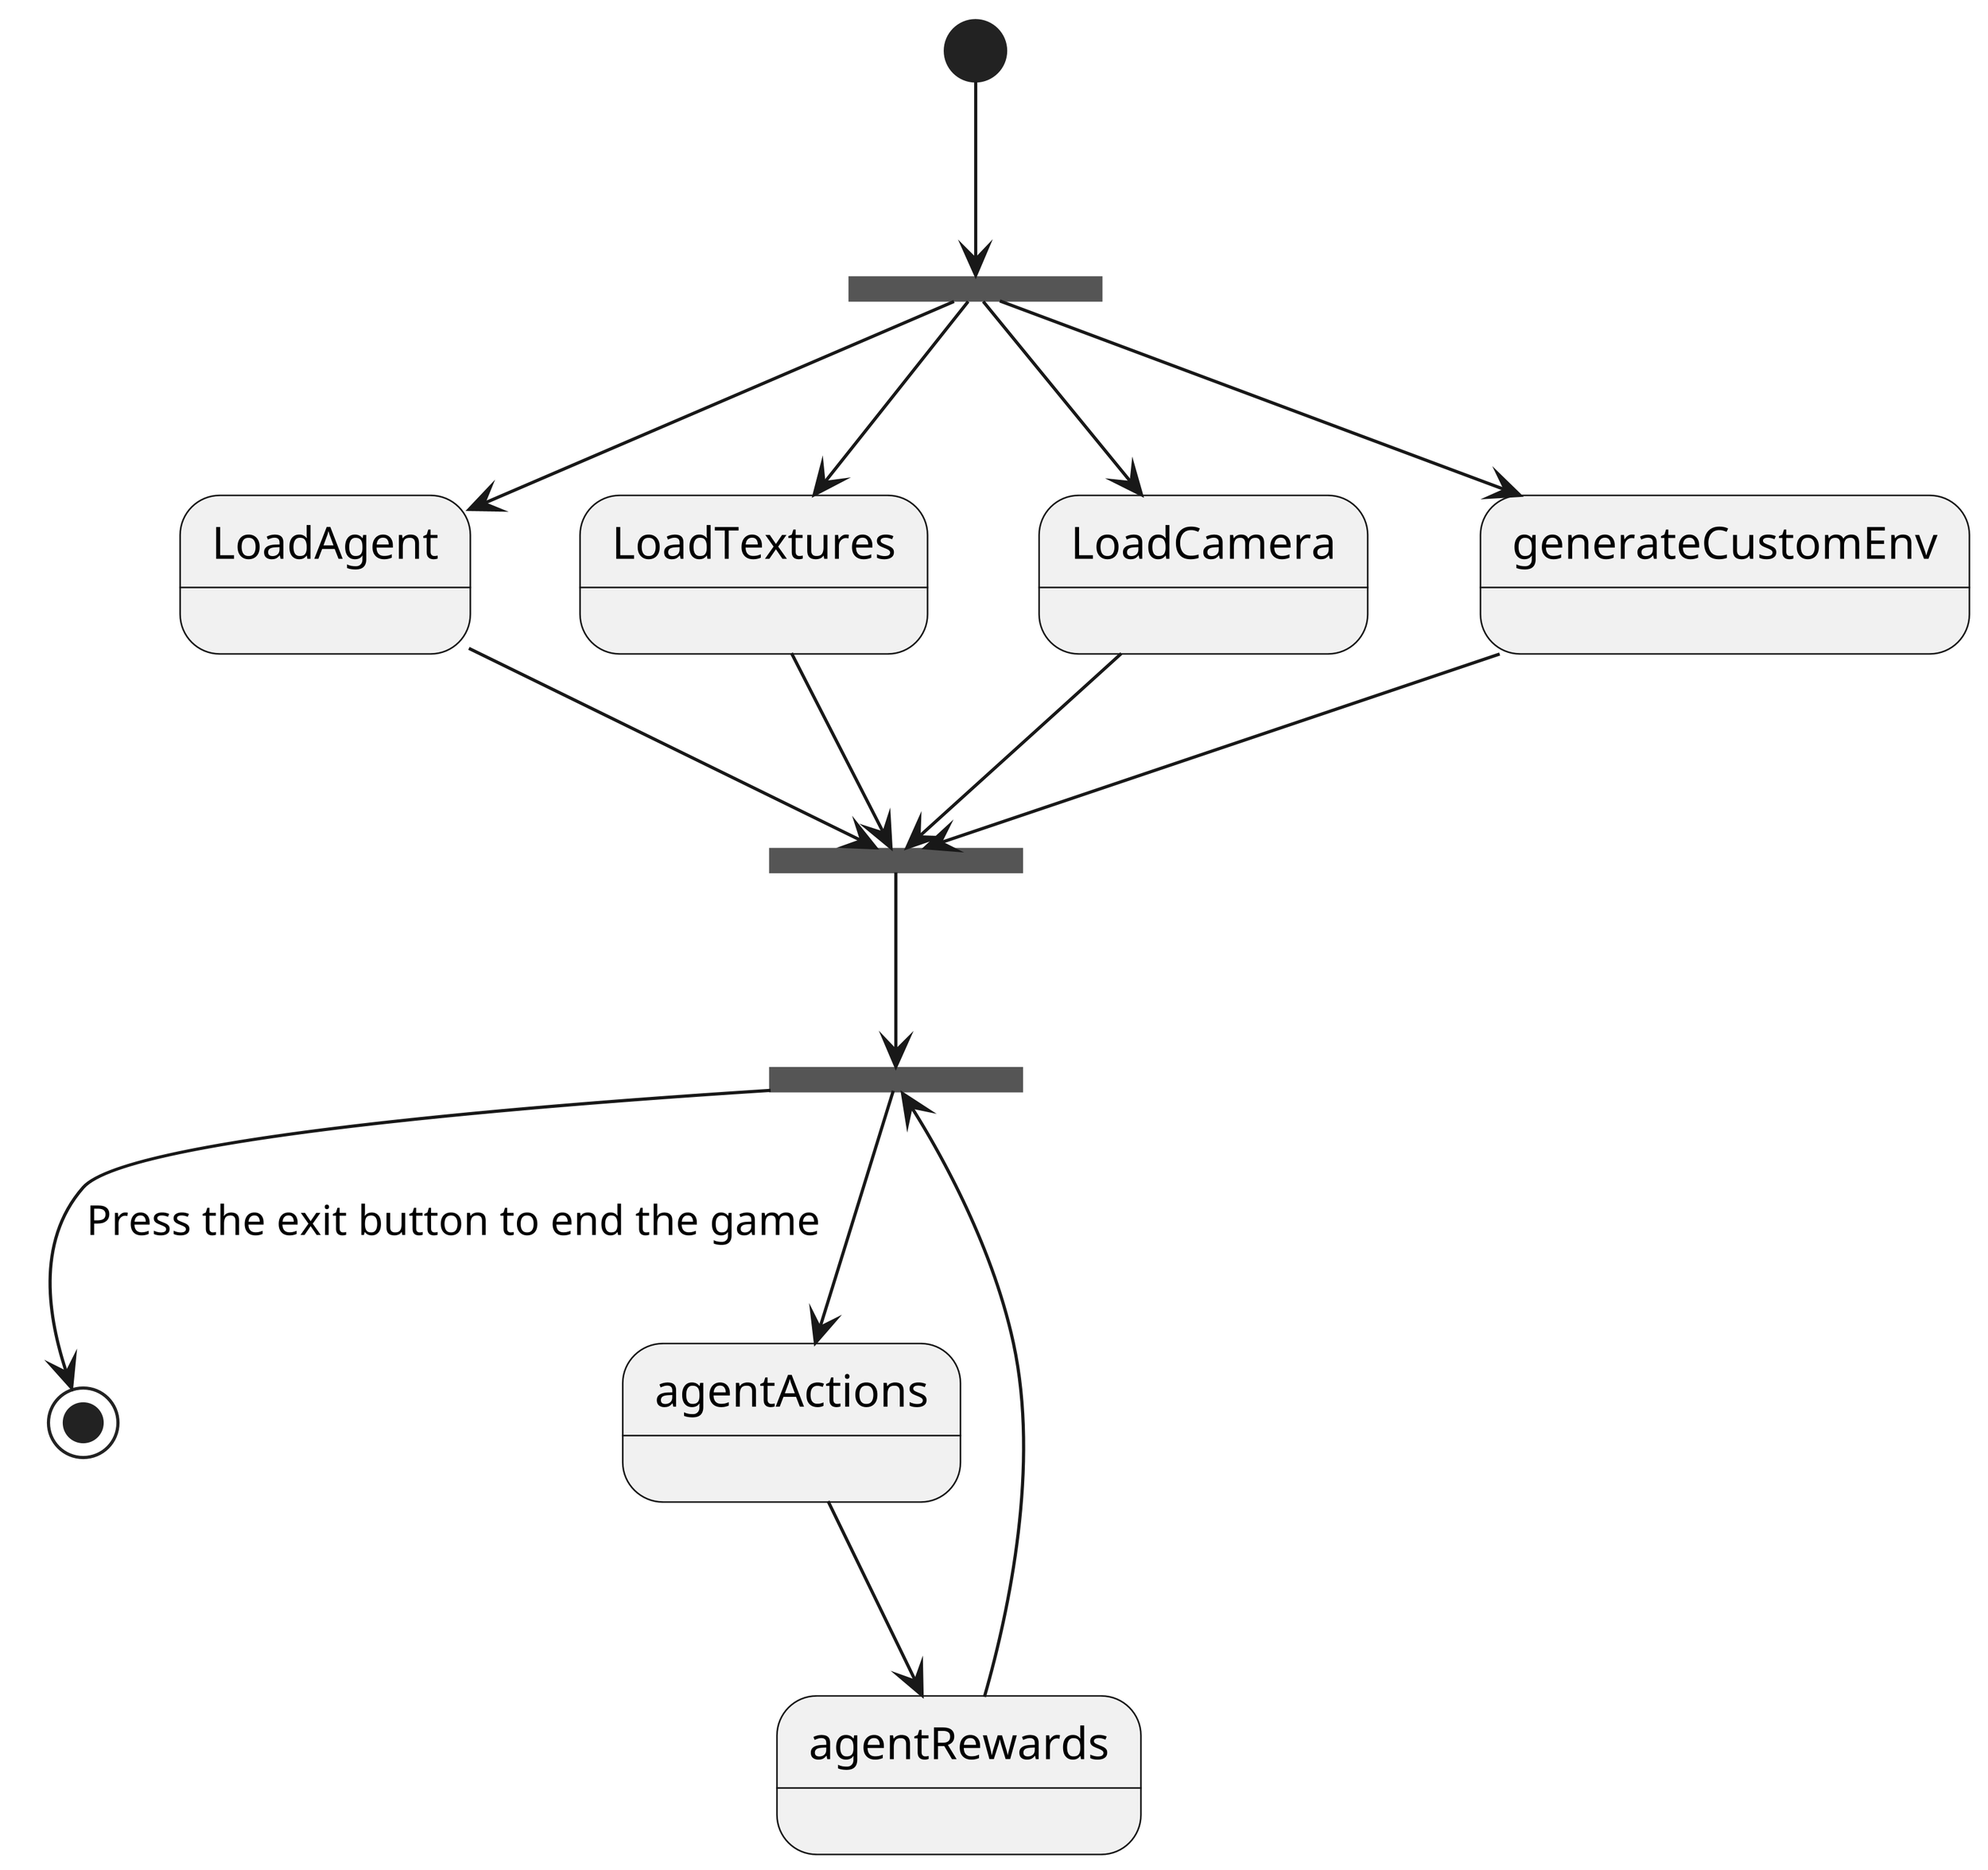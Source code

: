 @startuml state2

skinparam dpi 500

state fork_environment <<fork>>
state join_environment <<join>> 
state agent_fork <<fork>>

[*] --> fork_environment
fork_environment --> LoadAgent
fork_environment --> LoadTextures 
fork_environment --> LoadCamera
fork_environment --> generateCustomEnv

LoadCamera --> join_environment
LoadTextures --> join_environment
LoadAgent --> join_environment
generateCustomEnv --> join_environment

join_environment --> agent_fork

agent_fork --> [*] : Press the exit button to end the game
agent_fork --> agentActions
agentActions --> agentRewards
agentRewards --> agent_fork

@enduml
